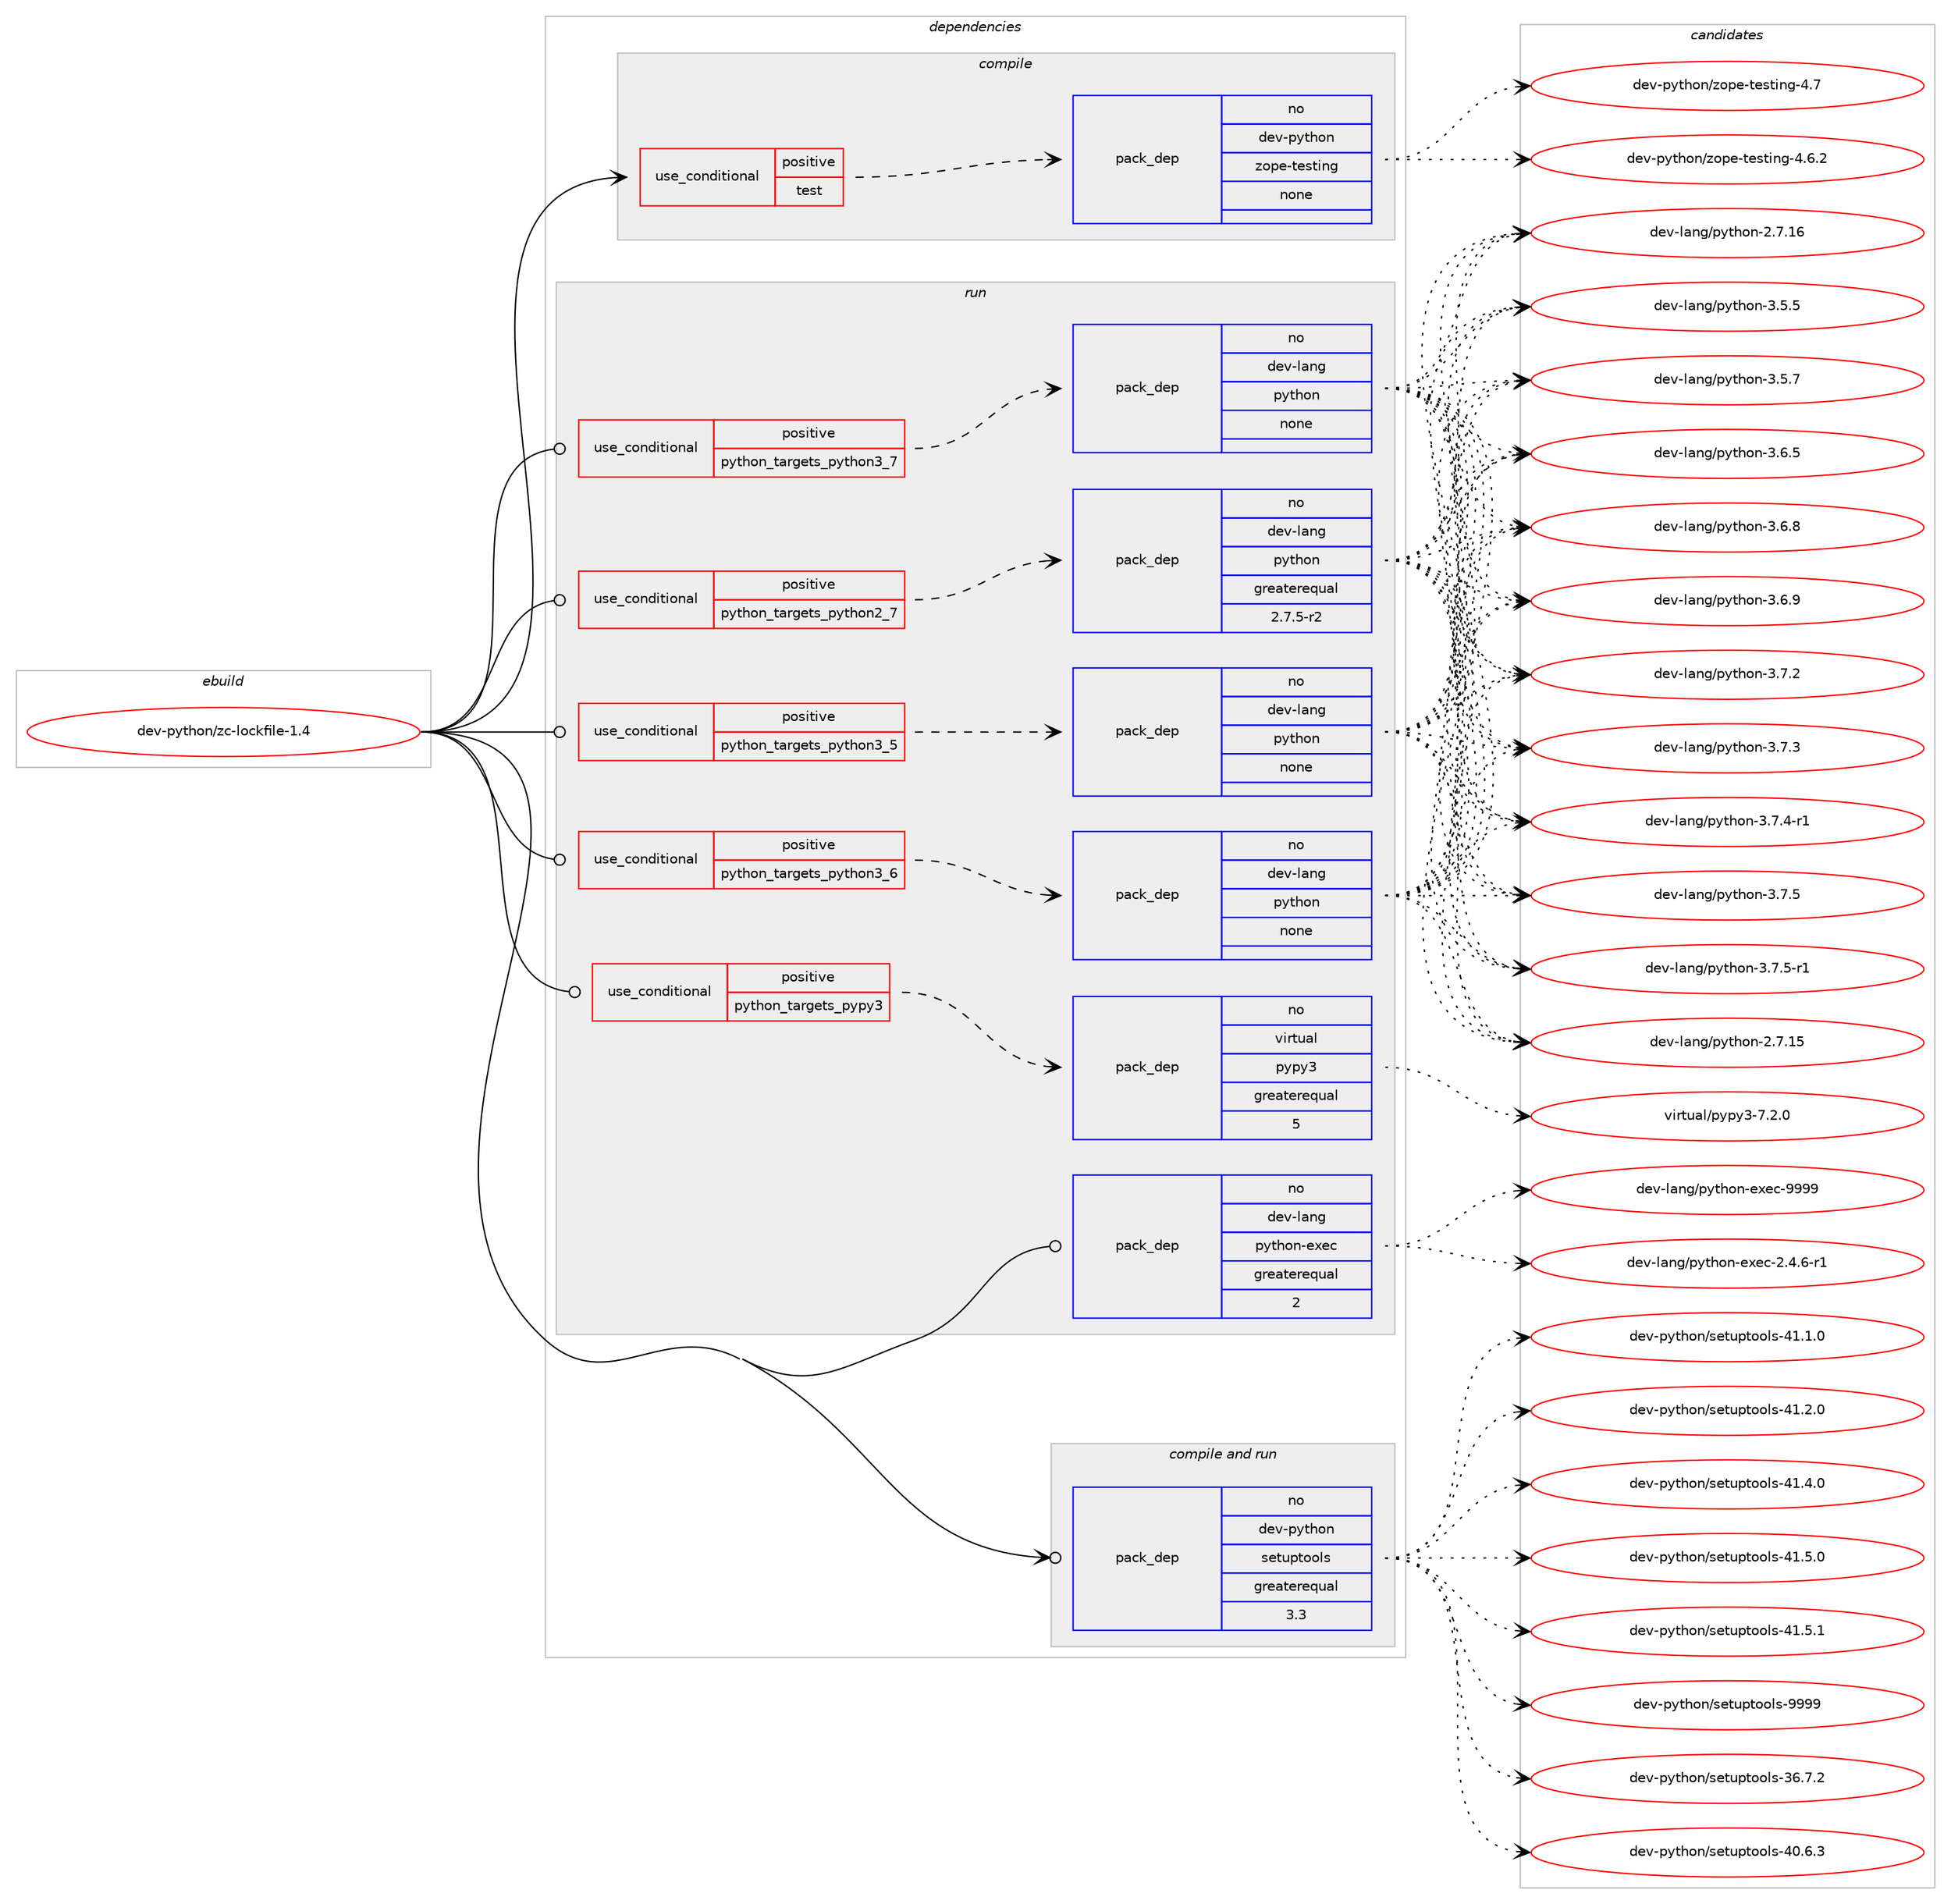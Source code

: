 digraph prolog {

# *************
# Graph options
# *************

newrank=true;
concentrate=true;
compound=true;
graph [rankdir=LR,fontname=Helvetica,fontsize=10,ranksep=1.5];#, ranksep=2.5, nodesep=0.2];
edge  [arrowhead=vee];
node  [fontname=Helvetica,fontsize=10];

# **********
# The ebuild
# **********

subgraph cluster_leftcol {
color=gray;
rank=same;
label=<<i>ebuild</i>>;
id [label="dev-python/zc-lockfile-1.4", color=red, width=4, href="../dev-python/zc-lockfile-1.4.svg"];
}

# ****************
# The dependencies
# ****************

subgraph cluster_midcol {
color=gray;
label=<<i>dependencies</i>>;
subgraph cluster_compile {
fillcolor="#eeeeee";
style=filled;
label=<<i>compile</i>>;
subgraph cond151834 {
dependency645005 [label=<<TABLE BORDER="0" CELLBORDER="1" CELLSPACING="0" CELLPADDING="4"><TR><TD ROWSPAN="3" CELLPADDING="10">use_conditional</TD></TR><TR><TD>positive</TD></TR><TR><TD>test</TD></TR></TABLE>>, shape=none, color=red];
subgraph pack481282 {
dependency645006 [label=<<TABLE BORDER="0" CELLBORDER="1" CELLSPACING="0" CELLPADDING="4" WIDTH="220"><TR><TD ROWSPAN="6" CELLPADDING="30">pack_dep</TD></TR><TR><TD WIDTH="110">no</TD></TR><TR><TD>dev-python</TD></TR><TR><TD>zope-testing</TD></TR><TR><TD>none</TD></TR><TR><TD></TD></TR></TABLE>>, shape=none, color=blue];
}
dependency645005:e -> dependency645006:w [weight=20,style="dashed",arrowhead="vee"];
}
id:e -> dependency645005:w [weight=20,style="solid",arrowhead="vee"];
}
subgraph cluster_compileandrun {
fillcolor="#eeeeee";
style=filled;
label=<<i>compile and run</i>>;
subgraph pack481283 {
dependency645007 [label=<<TABLE BORDER="0" CELLBORDER="1" CELLSPACING="0" CELLPADDING="4" WIDTH="220"><TR><TD ROWSPAN="6" CELLPADDING="30">pack_dep</TD></TR><TR><TD WIDTH="110">no</TD></TR><TR><TD>dev-python</TD></TR><TR><TD>setuptools</TD></TR><TR><TD>greaterequal</TD></TR><TR><TD>3.3</TD></TR></TABLE>>, shape=none, color=blue];
}
id:e -> dependency645007:w [weight=20,style="solid",arrowhead="odotvee"];
}
subgraph cluster_run {
fillcolor="#eeeeee";
style=filled;
label=<<i>run</i>>;
subgraph cond151835 {
dependency645008 [label=<<TABLE BORDER="0" CELLBORDER="1" CELLSPACING="0" CELLPADDING="4"><TR><TD ROWSPAN="3" CELLPADDING="10">use_conditional</TD></TR><TR><TD>positive</TD></TR><TR><TD>python_targets_pypy3</TD></TR></TABLE>>, shape=none, color=red];
subgraph pack481284 {
dependency645009 [label=<<TABLE BORDER="0" CELLBORDER="1" CELLSPACING="0" CELLPADDING="4" WIDTH="220"><TR><TD ROWSPAN="6" CELLPADDING="30">pack_dep</TD></TR><TR><TD WIDTH="110">no</TD></TR><TR><TD>virtual</TD></TR><TR><TD>pypy3</TD></TR><TR><TD>greaterequal</TD></TR><TR><TD>5</TD></TR></TABLE>>, shape=none, color=blue];
}
dependency645008:e -> dependency645009:w [weight=20,style="dashed",arrowhead="vee"];
}
id:e -> dependency645008:w [weight=20,style="solid",arrowhead="odot"];
subgraph cond151836 {
dependency645010 [label=<<TABLE BORDER="0" CELLBORDER="1" CELLSPACING="0" CELLPADDING="4"><TR><TD ROWSPAN="3" CELLPADDING="10">use_conditional</TD></TR><TR><TD>positive</TD></TR><TR><TD>python_targets_python2_7</TD></TR></TABLE>>, shape=none, color=red];
subgraph pack481285 {
dependency645011 [label=<<TABLE BORDER="0" CELLBORDER="1" CELLSPACING="0" CELLPADDING="4" WIDTH="220"><TR><TD ROWSPAN="6" CELLPADDING="30">pack_dep</TD></TR><TR><TD WIDTH="110">no</TD></TR><TR><TD>dev-lang</TD></TR><TR><TD>python</TD></TR><TR><TD>greaterequal</TD></TR><TR><TD>2.7.5-r2</TD></TR></TABLE>>, shape=none, color=blue];
}
dependency645010:e -> dependency645011:w [weight=20,style="dashed",arrowhead="vee"];
}
id:e -> dependency645010:w [weight=20,style="solid",arrowhead="odot"];
subgraph cond151837 {
dependency645012 [label=<<TABLE BORDER="0" CELLBORDER="1" CELLSPACING="0" CELLPADDING="4"><TR><TD ROWSPAN="3" CELLPADDING="10">use_conditional</TD></TR><TR><TD>positive</TD></TR><TR><TD>python_targets_python3_5</TD></TR></TABLE>>, shape=none, color=red];
subgraph pack481286 {
dependency645013 [label=<<TABLE BORDER="0" CELLBORDER="1" CELLSPACING="0" CELLPADDING="4" WIDTH="220"><TR><TD ROWSPAN="6" CELLPADDING="30">pack_dep</TD></TR><TR><TD WIDTH="110">no</TD></TR><TR><TD>dev-lang</TD></TR><TR><TD>python</TD></TR><TR><TD>none</TD></TR><TR><TD></TD></TR></TABLE>>, shape=none, color=blue];
}
dependency645012:e -> dependency645013:w [weight=20,style="dashed",arrowhead="vee"];
}
id:e -> dependency645012:w [weight=20,style="solid",arrowhead="odot"];
subgraph cond151838 {
dependency645014 [label=<<TABLE BORDER="0" CELLBORDER="1" CELLSPACING="0" CELLPADDING="4"><TR><TD ROWSPAN="3" CELLPADDING="10">use_conditional</TD></TR><TR><TD>positive</TD></TR><TR><TD>python_targets_python3_6</TD></TR></TABLE>>, shape=none, color=red];
subgraph pack481287 {
dependency645015 [label=<<TABLE BORDER="0" CELLBORDER="1" CELLSPACING="0" CELLPADDING="4" WIDTH="220"><TR><TD ROWSPAN="6" CELLPADDING="30">pack_dep</TD></TR><TR><TD WIDTH="110">no</TD></TR><TR><TD>dev-lang</TD></TR><TR><TD>python</TD></TR><TR><TD>none</TD></TR><TR><TD></TD></TR></TABLE>>, shape=none, color=blue];
}
dependency645014:e -> dependency645015:w [weight=20,style="dashed",arrowhead="vee"];
}
id:e -> dependency645014:w [weight=20,style="solid",arrowhead="odot"];
subgraph cond151839 {
dependency645016 [label=<<TABLE BORDER="0" CELLBORDER="1" CELLSPACING="0" CELLPADDING="4"><TR><TD ROWSPAN="3" CELLPADDING="10">use_conditional</TD></TR><TR><TD>positive</TD></TR><TR><TD>python_targets_python3_7</TD></TR></TABLE>>, shape=none, color=red];
subgraph pack481288 {
dependency645017 [label=<<TABLE BORDER="0" CELLBORDER="1" CELLSPACING="0" CELLPADDING="4" WIDTH="220"><TR><TD ROWSPAN="6" CELLPADDING="30">pack_dep</TD></TR><TR><TD WIDTH="110">no</TD></TR><TR><TD>dev-lang</TD></TR><TR><TD>python</TD></TR><TR><TD>none</TD></TR><TR><TD></TD></TR></TABLE>>, shape=none, color=blue];
}
dependency645016:e -> dependency645017:w [weight=20,style="dashed",arrowhead="vee"];
}
id:e -> dependency645016:w [weight=20,style="solid",arrowhead="odot"];
subgraph pack481289 {
dependency645018 [label=<<TABLE BORDER="0" CELLBORDER="1" CELLSPACING="0" CELLPADDING="4" WIDTH="220"><TR><TD ROWSPAN="6" CELLPADDING="30">pack_dep</TD></TR><TR><TD WIDTH="110">no</TD></TR><TR><TD>dev-lang</TD></TR><TR><TD>python-exec</TD></TR><TR><TD>greaterequal</TD></TR><TR><TD>2</TD></TR></TABLE>>, shape=none, color=blue];
}
id:e -> dependency645018:w [weight=20,style="solid",arrowhead="odot"];
}
}

# **************
# The candidates
# **************

subgraph cluster_choices {
rank=same;
color=gray;
label=<<i>candidates</i>>;

subgraph choice481282 {
color=black;
nodesep=1;
choice100101118451121211161041111104712211111210145116101115116105110103455246544650 [label="dev-python/zope-testing-4.6.2", color=red, width=4,href="../dev-python/zope-testing-4.6.2.svg"];
choice10010111845112121116104111110471221111121014511610111511610511010345524655 [label="dev-python/zope-testing-4.7", color=red, width=4,href="../dev-python/zope-testing-4.7.svg"];
dependency645006:e -> choice100101118451121211161041111104712211111210145116101115116105110103455246544650:w [style=dotted,weight="100"];
dependency645006:e -> choice10010111845112121116104111110471221111121014511610111511610511010345524655:w [style=dotted,weight="100"];
}
subgraph choice481283 {
color=black;
nodesep=1;
choice100101118451121211161041111104711510111611711211611111110811545515446554650 [label="dev-python/setuptools-36.7.2", color=red, width=4,href="../dev-python/setuptools-36.7.2.svg"];
choice100101118451121211161041111104711510111611711211611111110811545524846544651 [label="dev-python/setuptools-40.6.3", color=red, width=4,href="../dev-python/setuptools-40.6.3.svg"];
choice100101118451121211161041111104711510111611711211611111110811545524946494648 [label="dev-python/setuptools-41.1.0", color=red, width=4,href="../dev-python/setuptools-41.1.0.svg"];
choice100101118451121211161041111104711510111611711211611111110811545524946504648 [label="dev-python/setuptools-41.2.0", color=red, width=4,href="../dev-python/setuptools-41.2.0.svg"];
choice100101118451121211161041111104711510111611711211611111110811545524946524648 [label="dev-python/setuptools-41.4.0", color=red, width=4,href="../dev-python/setuptools-41.4.0.svg"];
choice100101118451121211161041111104711510111611711211611111110811545524946534648 [label="dev-python/setuptools-41.5.0", color=red, width=4,href="../dev-python/setuptools-41.5.0.svg"];
choice100101118451121211161041111104711510111611711211611111110811545524946534649 [label="dev-python/setuptools-41.5.1", color=red, width=4,href="../dev-python/setuptools-41.5.1.svg"];
choice10010111845112121116104111110471151011161171121161111111081154557575757 [label="dev-python/setuptools-9999", color=red, width=4,href="../dev-python/setuptools-9999.svg"];
dependency645007:e -> choice100101118451121211161041111104711510111611711211611111110811545515446554650:w [style=dotted,weight="100"];
dependency645007:e -> choice100101118451121211161041111104711510111611711211611111110811545524846544651:w [style=dotted,weight="100"];
dependency645007:e -> choice100101118451121211161041111104711510111611711211611111110811545524946494648:w [style=dotted,weight="100"];
dependency645007:e -> choice100101118451121211161041111104711510111611711211611111110811545524946504648:w [style=dotted,weight="100"];
dependency645007:e -> choice100101118451121211161041111104711510111611711211611111110811545524946524648:w [style=dotted,weight="100"];
dependency645007:e -> choice100101118451121211161041111104711510111611711211611111110811545524946534648:w [style=dotted,weight="100"];
dependency645007:e -> choice100101118451121211161041111104711510111611711211611111110811545524946534649:w [style=dotted,weight="100"];
dependency645007:e -> choice10010111845112121116104111110471151011161171121161111111081154557575757:w [style=dotted,weight="100"];
}
subgraph choice481284 {
color=black;
nodesep=1;
choice118105114116117971084711212111212151455546504648 [label="virtual/pypy3-7.2.0", color=red, width=4,href="../virtual/pypy3-7.2.0.svg"];
dependency645009:e -> choice118105114116117971084711212111212151455546504648:w [style=dotted,weight="100"];
}
subgraph choice481285 {
color=black;
nodesep=1;
choice10010111845108971101034711212111610411111045504655464953 [label="dev-lang/python-2.7.15", color=red, width=4,href="../dev-lang/python-2.7.15.svg"];
choice10010111845108971101034711212111610411111045504655464954 [label="dev-lang/python-2.7.16", color=red, width=4,href="../dev-lang/python-2.7.16.svg"];
choice100101118451089711010347112121116104111110455146534653 [label="dev-lang/python-3.5.5", color=red, width=4,href="../dev-lang/python-3.5.5.svg"];
choice100101118451089711010347112121116104111110455146534655 [label="dev-lang/python-3.5.7", color=red, width=4,href="../dev-lang/python-3.5.7.svg"];
choice100101118451089711010347112121116104111110455146544653 [label="dev-lang/python-3.6.5", color=red, width=4,href="../dev-lang/python-3.6.5.svg"];
choice100101118451089711010347112121116104111110455146544656 [label="dev-lang/python-3.6.8", color=red, width=4,href="../dev-lang/python-3.6.8.svg"];
choice100101118451089711010347112121116104111110455146544657 [label="dev-lang/python-3.6.9", color=red, width=4,href="../dev-lang/python-3.6.9.svg"];
choice100101118451089711010347112121116104111110455146554650 [label="dev-lang/python-3.7.2", color=red, width=4,href="../dev-lang/python-3.7.2.svg"];
choice100101118451089711010347112121116104111110455146554651 [label="dev-lang/python-3.7.3", color=red, width=4,href="../dev-lang/python-3.7.3.svg"];
choice1001011184510897110103471121211161041111104551465546524511449 [label="dev-lang/python-3.7.4-r1", color=red, width=4,href="../dev-lang/python-3.7.4-r1.svg"];
choice100101118451089711010347112121116104111110455146554653 [label="dev-lang/python-3.7.5", color=red, width=4,href="../dev-lang/python-3.7.5.svg"];
choice1001011184510897110103471121211161041111104551465546534511449 [label="dev-lang/python-3.7.5-r1", color=red, width=4,href="../dev-lang/python-3.7.5-r1.svg"];
dependency645011:e -> choice10010111845108971101034711212111610411111045504655464953:w [style=dotted,weight="100"];
dependency645011:e -> choice10010111845108971101034711212111610411111045504655464954:w [style=dotted,weight="100"];
dependency645011:e -> choice100101118451089711010347112121116104111110455146534653:w [style=dotted,weight="100"];
dependency645011:e -> choice100101118451089711010347112121116104111110455146534655:w [style=dotted,weight="100"];
dependency645011:e -> choice100101118451089711010347112121116104111110455146544653:w [style=dotted,weight="100"];
dependency645011:e -> choice100101118451089711010347112121116104111110455146544656:w [style=dotted,weight="100"];
dependency645011:e -> choice100101118451089711010347112121116104111110455146544657:w [style=dotted,weight="100"];
dependency645011:e -> choice100101118451089711010347112121116104111110455146554650:w [style=dotted,weight="100"];
dependency645011:e -> choice100101118451089711010347112121116104111110455146554651:w [style=dotted,weight="100"];
dependency645011:e -> choice1001011184510897110103471121211161041111104551465546524511449:w [style=dotted,weight="100"];
dependency645011:e -> choice100101118451089711010347112121116104111110455146554653:w [style=dotted,weight="100"];
dependency645011:e -> choice1001011184510897110103471121211161041111104551465546534511449:w [style=dotted,weight="100"];
}
subgraph choice481286 {
color=black;
nodesep=1;
choice10010111845108971101034711212111610411111045504655464953 [label="dev-lang/python-2.7.15", color=red, width=4,href="../dev-lang/python-2.7.15.svg"];
choice10010111845108971101034711212111610411111045504655464954 [label="dev-lang/python-2.7.16", color=red, width=4,href="../dev-lang/python-2.7.16.svg"];
choice100101118451089711010347112121116104111110455146534653 [label="dev-lang/python-3.5.5", color=red, width=4,href="../dev-lang/python-3.5.5.svg"];
choice100101118451089711010347112121116104111110455146534655 [label="dev-lang/python-3.5.7", color=red, width=4,href="../dev-lang/python-3.5.7.svg"];
choice100101118451089711010347112121116104111110455146544653 [label="dev-lang/python-3.6.5", color=red, width=4,href="../dev-lang/python-3.6.5.svg"];
choice100101118451089711010347112121116104111110455146544656 [label="dev-lang/python-3.6.8", color=red, width=4,href="../dev-lang/python-3.6.8.svg"];
choice100101118451089711010347112121116104111110455146544657 [label="dev-lang/python-3.6.9", color=red, width=4,href="../dev-lang/python-3.6.9.svg"];
choice100101118451089711010347112121116104111110455146554650 [label="dev-lang/python-3.7.2", color=red, width=4,href="../dev-lang/python-3.7.2.svg"];
choice100101118451089711010347112121116104111110455146554651 [label="dev-lang/python-3.7.3", color=red, width=4,href="../dev-lang/python-3.7.3.svg"];
choice1001011184510897110103471121211161041111104551465546524511449 [label="dev-lang/python-3.7.4-r1", color=red, width=4,href="../dev-lang/python-3.7.4-r1.svg"];
choice100101118451089711010347112121116104111110455146554653 [label="dev-lang/python-3.7.5", color=red, width=4,href="../dev-lang/python-3.7.5.svg"];
choice1001011184510897110103471121211161041111104551465546534511449 [label="dev-lang/python-3.7.5-r1", color=red, width=4,href="../dev-lang/python-3.7.5-r1.svg"];
dependency645013:e -> choice10010111845108971101034711212111610411111045504655464953:w [style=dotted,weight="100"];
dependency645013:e -> choice10010111845108971101034711212111610411111045504655464954:w [style=dotted,weight="100"];
dependency645013:e -> choice100101118451089711010347112121116104111110455146534653:w [style=dotted,weight="100"];
dependency645013:e -> choice100101118451089711010347112121116104111110455146534655:w [style=dotted,weight="100"];
dependency645013:e -> choice100101118451089711010347112121116104111110455146544653:w [style=dotted,weight="100"];
dependency645013:e -> choice100101118451089711010347112121116104111110455146544656:w [style=dotted,weight="100"];
dependency645013:e -> choice100101118451089711010347112121116104111110455146544657:w [style=dotted,weight="100"];
dependency645013:e -> choice100101118451089711010347112121116104111110455146554650:w [style=dotted,weight="100"];
dependency645013:e -> choice100101118451089711010347112121116104111110455146554651:w [style=dotted,weight="100"];
dependency645013:e -> choice1001011184510897110103471121211161041111104551465546524511449:w [style=dotted,weight="100"];
dependency645013:e -> choice100101118451089711010347112121116104111110455146554653:w [style=dotted,weight="100"];
dependency645013:e -> choice1001011184510897110103471121211161041111104551465546534511449:w [style=dotted,weight="100"];
}
subgraph choice481287 {
color=black;
nodesep=1;
choice10010111845108971101034711212111610411111045504655464953 [label="dev-lang/python-2.7.15", color=red, width=4,href="../dev-lang/python-2.7.15.svg"];
choice10010111845108971101034711212111610411111045504655464954 [label="dev-lang/python-2.7.16", color=red, width=4,href="../dev-lang/python-2.7.16.svg"];
choice100101118451089711010347112121116104111110455146534653 [label="dev-lang/python-3.5.5", color=red, width=4,href="../dev-lang/python-3.5.5.svg"];
choice100101118451089711010347112121116104111110455146534655 [label="dev-lang/python-3.5.7", color=red, width=4,href="../dev-lang/python-3.5.7.svg"];
choice100101118451089711010347112121116104111110455146544653 [label="dev-lang/python-3.6.5", color=red, width=4,href="../dev-lang/python-3.6.5.svg"];
choice100101118451089711010347112121116104111110455146544656 [label="dev-lang/python-3.6.8", color=red, width=4,href="../dev-lang/python-3.6.8.svg"];
choice100101118451089711010347112121116104111110455146544657 [label="dev-lang/python-3.6.9", color=red, width=4,href="../dev-lang/python-3.6.9.svg"];
choice100101118451089711010347112121116104111110455146554650 [label="dev-lang/python-3.7.2", color=red, width=4,href="../dev-lang/python-3.7.2.svg"];
choice100101118451089711010347112121116104111110455146554651 [label="dev-lang/python-3.7.3", color=red, width=4,href="../dev-lang/python-3.7.3.svg"];
choice1001011184510897110103471121211161041111104551465546524511449 [label="dev-lang/python-3.7.4-r1", color=red, width=4,href="../dev-lang/python-3.7.4-r1.svg"];
choice100101118451089711010347112121116104111110455146554653 [label="dev-lang/python-3.7.5", color=red, width=4,href="../dev-lang/python-3.7.5.svg"];
choice1001011184510897110103471121211161041111104551465546534511449 [label="dev-lang/python-3.7.5-r1", color=red, width=4,href="../dev-lang/python-3.7.5-r1.svg"];
dependency645015:e -> choice10010111845108971101034711212111610411111045504655464953:w [style=dotted,weight="100"];
dependency645015:e -> choice10010111845108971101034711212111610411111045504655464954:w [style=dotted,weight="100"];
dependency645015:e -> choice100101118451089711010347112121116104111110455146534653:w [style=dotted,weight="100"];
dependency645015:e -> choice100101118451089711010347112121116104111110455146534655:w [style=dotted,weight="100"];
dependency645015:e -> choice100101118451089711010347112121116104111110455146544653:w [style=dotted,weight="100"];
dependency645015:e -> choice100101118451089711010347112121116104111110455146544656:w [style=dotted,weight="100"];
dependency645015:e -> choice100101118451089711010347112121116104111110455146544657:w [style=dotted,weight="100"];
dependency645015:e -> choice100101118451089711010347112121116104111110455146554650:w [style=dotted,weight="100"];
dependency645015:e -> choice100101118451089711010347112121116104111110455146554651:w [style=dotted,weight="100"];
dependency645015:e -> choice1001011184510897110103471121211161041111104551465546524511449:w [style=dotted,weight="100"];
dependency645015:e -> choice100101118451089711010347112121116104111110455146554653:w [style=dotted,weight="100"];
dependency645015:e -> choice1001011184510897110103471121211161041111104551465546534511449:w [style=dotted,weight="100"];
}
subgraph choice481288 {
color=black;
nodesep=1;
choice10010111845108971101034711212111610411111045504655464953 [label="dev-lang/python-2.7.15", color=red, width=4,href="../dev-lang/python-2.7.15.svg"];
choice10010111845108971101034711212111610411111045504655464954 [label="dev-lang/python-2.7.16", color=red, width=4,href="../dev-lang/python-2.7.16.svg"];
choice100101118451089711010347112121116104111110455146534653 [label="dev-lang/python-3.5.5", color=red, width=4,href="../dev-lang/python-3.5.5.svg"];
choice100101118451089711010347112121116104111110455146534655 [label="dev-lang/python-3.5.7", color=red, width=4,href="../dev-lang/python-3.5.7.svg"];
choice100101118451089711010347112121116104111110455146544653 [label="dev-lang/python-3.6.5", color=red, width=4,href="../dev-lang/python-3.6.5.svg"];
choice100101118451089711010347112121116104111110455146544656 [label="dev-lang/python-3.6.8", color=red, width=4,href="../dev-lang/python-3.6.8.svg"];
choice100101118451089711010347112121116104111110455146544657 [label="dev-lang/python-3.6.9", color=red, width=4,href="../dev-lang/python-3.6.9.svg"];
choice100101118451089711010347112121116104111110455146554650 [label="dev-lang/python-3.7.2", color=red, width=4,href="../dev-lang/python-3.7.2.svg"];
choice100101118451089711010347112121116104111110455146554651 [label="dev-lang/python-3.7.3", color=red, width=4,href="../dev-lang/python-3.7.3.svg"];
choice1001011184510897110103471121211161041111104551465546524511449 [label="dev-lang/python-3.7.4-r1", color=red, width=4,href="../dev-lang/python-3.7.4-r1.svg"];
choice100101118451089711010347112121116104111110455146554653 [label="dev-lang/python-3.7.5", color=red, width=4,href="../dev-lang/python-3.7.5.svg"];
choice1001011184510897110103471121211161041111104551465546534511449 [label="dev-lang/python-3.7.5-r1", color=red, width=4,href="../dev-lang/python-3.7.5-r1.svg"];
dependency645017:e -> choice10010111845108971101034711212111610411111045504655464953:w [style=dotted,weight="100"];
dependency645017:e -> choice10010111845108971101034711212111610411111045504655464954:w [style=dotted,weight="100"];
dependency645017:e -> choice100101118451089711010347112121116104111110455146534653:w [style=dotted,weight="100"];
dependency645017:e -> choice100101118451089711010347112121116104111110455146534655:w [style=dotted,weight="100"];
dependency645017:e -> choice100101118451089711010347112121116104111110455146544653:w [style=dotted,weight="100"];
dependency645017:e -> choice100101118451089711010347112121116104111110455146544656:w [style=dotted,weight="100"];
dependency645017:e -> choice100101118451089711010347112121116104111110455146544657:w [style=dotted,weight="100"];
dependency645017:e -> choice100101118451089711010347112121116104111110455146554650:w [style=dotted,weight="100"];
dependency645017:e -> choice100101118451089711010347112121116104111110455146554651:w [style=dotted,weight="100"];
dependency645017:e -> choice1001011184510897110103471121211161041111104551465546524511449:w [style=dotted,weight="100"];
dependency645017:e -> choice100101118451089711010347112121116104111110455146554653:w [style=dotted,weight="100"];
dependency645017:e -> choice1001011184510897110103471121211161041111104551465546534511449:w [style=dotted,weight="100"];
}
subgraph choice481289 {
color=black;
nodesep=1;
choice10010111845108971101034711212111610411111045101120101994550465246544511449 [label="dev-lang/python-exec-2.4.6-r1", color=red, width=4,href="../dev-lang/python-exec-2.4.6-r1.svg"];
choice10010111845108971101034711212111610411111045101120101994557575757 [label="dev-lang/python-exec-9999", color=red, width=4,href="../dev-lang/python-exec-9999.svg"];
dependency645018:e -> choice10010111845108971101034711212111610411111045101120101994550465246544511449:w [style=dotted,weight="100"];
dependency645018:e -> choice10010111845108971101034711212111610411111045101120101994557575757:w [style=dotted,weight="100"];
}
}

}
